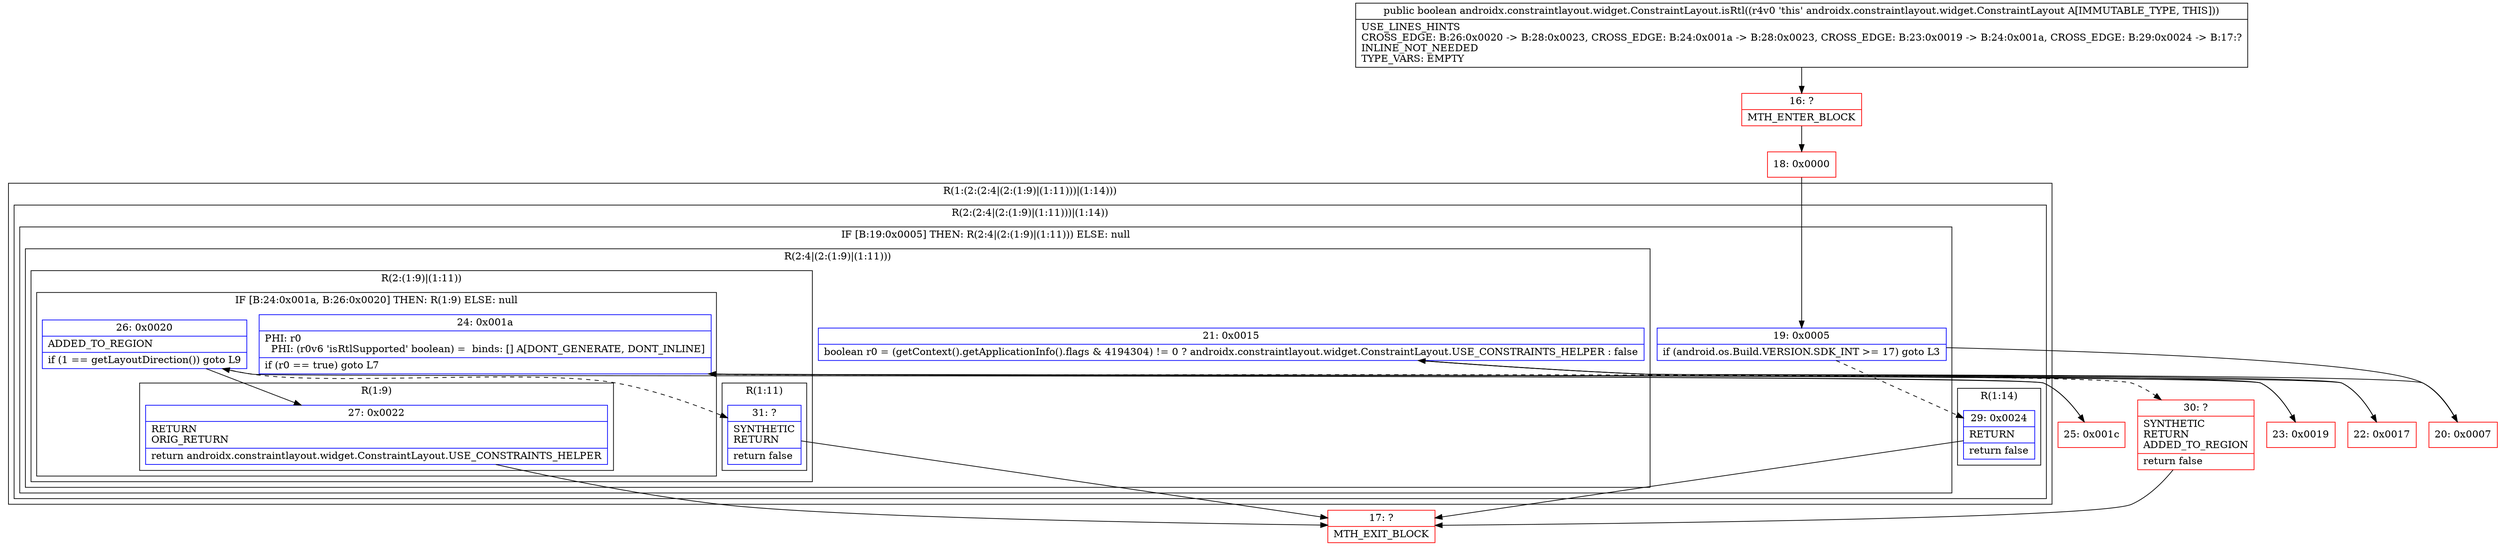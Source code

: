 digraph "CFG forandroidx.constraintlayout.widget.ConstraintLayout.isRtl()Z" {
subgraph cluster_Region_1439518256 {
label = "R(1:(2:(2:4|(2:(1:9)|(1:11)))|(1:14)))";
node [shape=record,color=blue];
subgraph cluster_Region_594234882 {
label = "R(2:(2:4|(2:(1:9)|(1:11)))|(1:14))";
node [shape=record,color=blue];
subgraph cluster_IfRegion_103997978 {
label = "IF [B:19:0x0005] THEN: R(2:4|(2:(1:9)|(1:11))) ELSE: null";
node [shape=record,color=blue];
Node_19 [shape=record,label="{19\:\ 0x0005|if (android.os.Build.VERSION.SDK_INT \>= 17) goto L3\l}"];
subgraph cluster_Region_176123811 {
label = "R(2:4|(2:(1:9)|(1:11)))";
node [shape=record,color=blue];
Node_21 [shape=record,label="{21\:\ 0x0015|boolean r0 = (getContext().getApplicationInfo().flags & 4194304) != 0 ? androidx.constraintlayout.widget.ConstraintLayout.USE_CONSTRAINTS_HELPER : false\l}"];
subgraph cluster_Region_712773365 {
label = "R(2:(1:9)|(1:11))";
node [shape=record,color=blue];
subgraph cluster_IfRegion_1563986776 {
label = "IF [B:24:0x001a, B:26:0x0020] THEN: R(1:9) ELSE: null";
node [shape=record,color=blue];
Node_24 [shape=record,label="{24\:\ 0x001a|PHI: r0 \l  PHI: (r0v6 'isRtlSupported' boolean) =  binds: [] A[DONT_GENERATE, DONT_INLINE]\l|if (r0 == true) goto L7\l}"];
Node_26 [shape=record,label="{26\:\ 0x0020|ADDED_TO_REGION\l|if (1 == getLayoutDirection()) goto L9\l}"];
subgraph cluster_Region_360671556 {
label = "R(1:9)";
node [shape=record,color=blue];
Node_27 [shape=record,label="{27\:\ 0x0022|RETURN\lORIG_RETURN\l|return androidx.constraintlayout.widget.ConstraintLayout.USE_CONSTRAINTS_HELPER\l}"];
}
}
subgraph cluster_Region_1813851831 {
label = "R(1:11)";
node [shape=record,color=blue];
Node_31 [shape=record,label="{31\:\ ?|SYNTHETIC\lRETURN\l|return false\l}"];
}
}
}
}
subgraph cluster_Region_2108568348 {
label = "R(1:14)";
node [shape=record,color=blue];
Node_29 [shape=record,label="{29\:\ 0x0024|RETURN\l|return false\l}"];
}
}
}
Node_16 [shape=record,color=red,label="{16\:\ ?|MTH_ENTER_BLOCK\l}"];
Node_18 [shape=record,color=red,label="{18\:\ 0x0000}"];
Node_20 [shape=record,color=red,label="{20\:\ 0x0007}"];
Node_22 [shape=record,color=red,label="{22\:\ 0x0017}"];
Node_25 [shape=record,color=red,label="{25\:\ 0x001c}"];
Node_17 [shape=record,color=red,label="{17\:\ ?|MTH_EXIT_BLOCK\l}"];
Node_30 [shape=record,color=red,label="{30\:\ ?|SYNTHETIC\lRETURN\lADDED_TO_REGION\l|return false\l}"];
Node_23 [shape=record,color=red,label="{23\:\ 0x0019}"];
MethodNode[shape=record,label="{public boolean androidx.constraintlayout.widget.ConstraintLayout.isRtl((r4v0 'this' androidx.constraintlayout.widget.ConstraintLayout A[IMMUTABLE_TYPE, THIS]))  | USE_LINES_HINTS\lCROSS_EDGE: B:26:0x0020 \-\> B:28:0x0023, CROSS_EDGE: B:24:0x001a \-\> B:28:0x0023, CROSS_EDGE: B:23:0x0019 \-\> B:24:0x001a, CROSS_EDGE: B:29:0x0024 \-\> B:17:?\lINLINE_NOT_NEEDED\lTYPE_VARS: EMPTY\l}"];
MethodNode -> Node_16;Node_19 -> Node_20;
Node_19 -> Node_29[style=dashed];
Node_21 -> Node_22;
Node_21 -> Node_23;
Node_24 -> Node_25;
Node_24 -> Node_30[style=dashed];
Node_26 -> Node_27;
Node_26 -> Node_31[style=dashed];
Node_27 -> Node_17;
Node_31 -> Node_17;
Node_29 -> Node_17;
Node_16 -> Node_18;
Node_18 -> Node_19;
Node_20 -> Node_21;
Node_22 -> Node_24;
Node_25 -> Node_26;
Node_30 -> Node_17;
Node_23 -> Node_24;
}

